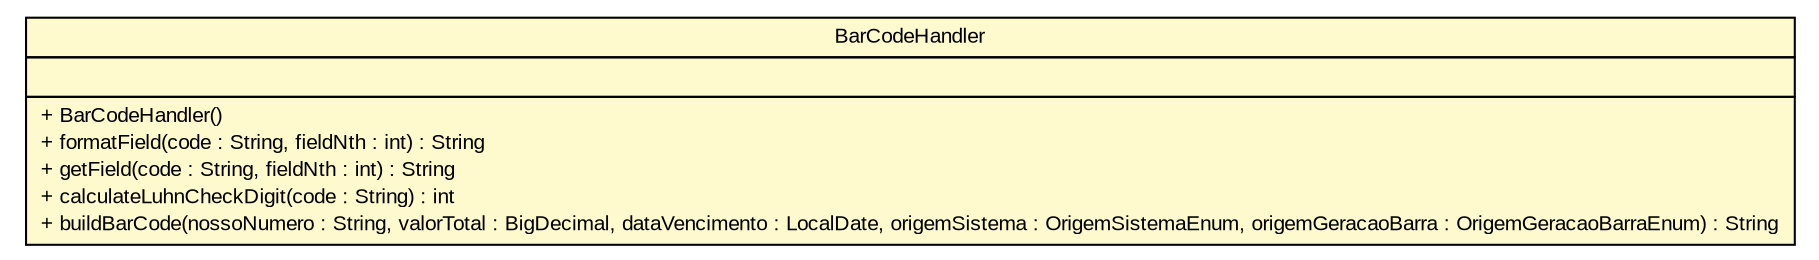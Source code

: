 #!/usr/local/bin/dot
#
# Class diagram 
# Generated by UMLGraph version R5_6 (http://www.umlgraph.org/)
#

digraph G {
	edge [fontname="arial",fontsize=10,labelfontname="arial",labelfontsize=10];
	node [fontname="arial",fontsize=10,shape=plaintext];
	nodesep=0.25;
	ranksep=0.5;
	// br.gov.to.sefaz.util.barcode.BarCodeHandler
	c934 [label=<<table title="br.gov.to.sefaz.util.barcode.BarCodeHandler" border="0" cellborder="1" cellspacing="0" cellpadding="2" port="p" bgcolor="lemonChiffon" href="./BarCodeHandler.html">
		<tr><td><table border="0" cellspacing="0" cellpadding="1">
<tr><td align="center" balign="center"> BarCodeHandler </td></tr>
		</table></td></tr>
		<tr><td><table border="0" cellspacing="0" cellpadding="1">
<tr><td align="left" balign="left">  </td></tr>
		</table></td></tr>
		<tr><td><table border="0" cellspacing="0" cellpadding="1">
<tr><td align="left" balign="left"> + BarCodeHandler() </td></tr>
<tr><td align="left" balign="left"> + formatField(code : String, fieldNth : int) : String </td></tr>
<tr><td align="left" balign="left"> + getField(code : String, fieldNth : int) : String </td></tr>
<tr><td align="left" balign="left"> + calculateLuhnCheckDigit(code : String) : int </td></tr>
<tr><td align="left" balign="left"> + buildBarCode(nossoNumero : String, valorTotal : BigDecimal, dataVencimento : LocalDate, origemSistema : OrigemSistemaEnum, origemGeracaoBarra : OrigemGeracaoBarraEnum) : String </td></tr>
		</table></td></tr>
		</table>>, URL="./BarCodeHandler.html", fontname="arial", fontcolor="black", fontsize=10.0];
}

